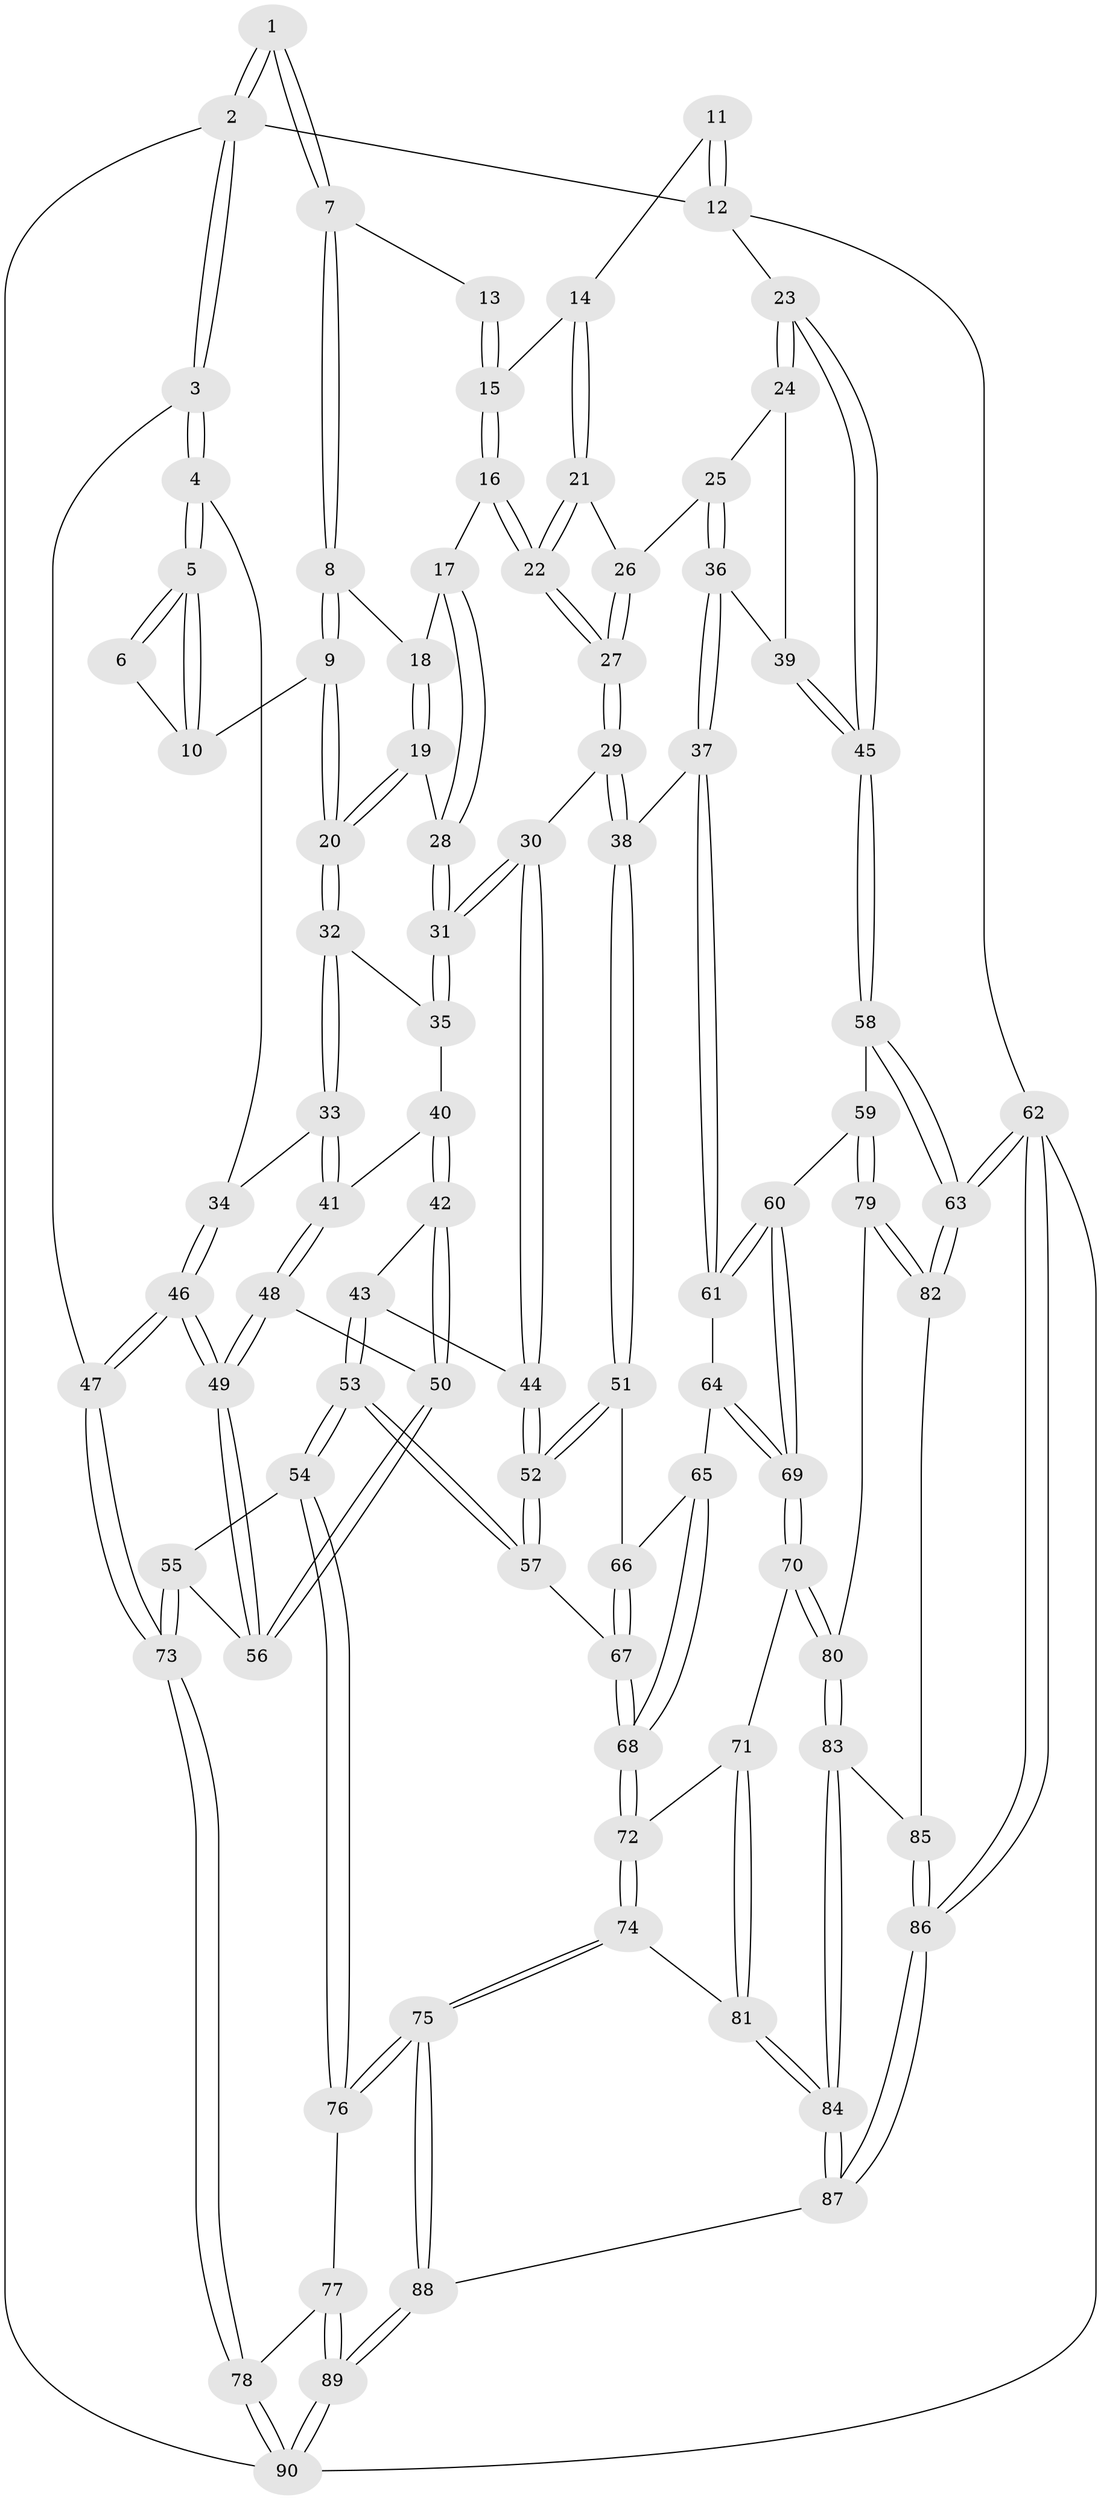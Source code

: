 // Generated by graph-tools (version 1.1) at 2025/27/03/09/25 03:27:17]
// undirected, 90 vertices, 222 edges
graph export_dot {
graph [start="1"]
  node [color=gray90,style=filled];
  1 [pos="+0.25694396937222047+0"];
  2 [pos="+0+0"];
  3 [pos="+0+0.19253428471898695"];
  4 [pos="+0.0770962146701296+0.19797998189265079"];
  5 [pos="+0.0996042274742077+0.18616701607448846"];
  6 [pos="+0.19238703204818092+0"];
  7 [pos="+0.30970860394171096+0"];
  8 [pos="+0.3521099832137247+0"];
  9 [pos="+0.2395378148382123+0.17649592656654334"];
  10 [pos="+0.2235453594478608+0.17601217082120213"];
  11 [pos="+0.9554605390094322+0"];
  12 [pos="+1+0"];
  13 [pos="+0.657254025125694+0"];
  14 [pos="+0.7949780361439169+0.11042225910407648"];
  15 [pos="+0.637305131968439+0"];
  16 [pos="+0.5818071901045972+0.12320395189539242"];
  17 [pos="+0.5697306599567759+0.12635435402292133"];
  18 [pos="+0.3552033510691278+0"];
  19 [pos="+0.39869338880548677+0.1736110459790339"];
  20 [pos="+0.31052257807542416+0.22911469084573194"];
  21 [pos="+0.7950079359181668+0.12685026174638017"];
  22 [pos="+0.625857129744015+0.1513618807300744"];
  23 [pos="+1+0.03440961729837753"];
  24 [pos="+0.9227484057118316+0.19832799848075883"];
  25 [pos="+0.8880701142158379+0.20319979945060357"];
  26 [pos="+0.8063733763870709+0.14371515921721273"];
  27 [pos="+0.6837410529740704+0.2953916996964007"];
  28 [pos="+0.49841387260655096+0.19739934503895656"];
  29 [pos="+0.6848524471826057+0.3398359834827177"];
  30 [pos="+0.5219320733081111+0.35221159401995594"];
  31 [pos="+0.5060119371997177+0.315547880336383"];
  32 [pos="+0.3107098045896844+0.2314568333795238"];
  33 [pos="+0.23328703685905597+0.3507801115821195"];
  34 [pos="+0.16651731724021904+0.3404410666897377"];
  35 [pos="+0.3516498035319013+0.28585623930942977"];
  36 [pos="+0.7930298519197634+0.39028068027259244"];
  37 [pos="+0.7791317900439533+0.4066827332712507"];
  38 [pos="+0.7639138580137922+0.40423994107851424"];
  39 [pos="+0.9603051910197274+0.3463405911359514"];
  40 [pos="+0.35378644640764384+0.3455140887789029"];
  41 [pos="+0.2547129626558569+0.38102224368264703"];
  42 [pos="+0.4101884566263611+0.42834084578274007"];
  43 [pos="+0.425128469970342+0.42989255156404843"];
  44 [pos="+0.5115405612020728+0.3717117025372674"];
  45 [pos="+1+0.45862729549205755"];
  46 [pos="+0+0.6631744329937865"];
  47 [pos="+0+0.6954259610230541"];
  48 [pos="+0.27108872367656056+0.4399234946834256"];
  49 [pos="+0.0787570626164431+0.6101193253904165"];
  50 [pos="+0.33065967734605856+0.45814848016226856"];
  51 [pos="+0.670362116661152+0.4966316854591978"];
  52 [pos="+0.5838887080265788+0.5285326424128928"];
  53 [pos="+0.4663975579708578+0.6247623915402821"];
  54 [pos="+0.4504189693394774+0.6382527971964318"];
  55 [pos="+0.4120451513806064+0.6234115193775583"];
  56 [pos="+0.33066595853817043+0.5598746763095965"];
  57 [pos="+0.5391151132317933+0.6092255602161801"];
  58 [pos="+1+0.5707145423327846"];
  59 [pos="+1+0.5837856038570506"];
  60 [pos="+1+0.5785428150737875"];
  61 [pos="+0.8054482906387772+0.4401707668836705"];
  62 [pos="+1+1"];
  63 [pos="+1+1"];
  64 [pos="+0.7581776339704269+0.6030978755697857"];
  65 [pos="+0.7287397690008374+0.5960940361361234"];
  66 [pos="+0.6913981782572978+0.5780312716560043"];
  67 [pos="+0.6160205347670696+0.6598789749488554"];
  68 [pos="+0.6300604696080757+0.6766980597466777"];
  69 [pos="+0.7939651936467035+0.7013358907147553"];
  70 [pos="+0.7682925643647385+0.7420126631956497"];
  71 [pos="+0.7021041907172497+0.740530225362391"];
  72 [pos="+0.6704755599484912+0.7347108621717385"];
  73 [pos="+0+0.729978412967763"];
  74 [pos="+0.59446535750116+0.8038689918589814"];
  75 [pos="+0.4670587611224415+0.8480331778041696"];
  76 [pos="+0.4135359200208663+0.8058426772789543"];
  77 [pos="+0.3002501850068299+0.8282268473882419"];
  78 [pos="+0+0.7910562353723778"];
  79 [pos="+0.9024150004235557+0.8434853045315712"];
  80 [pos="+0.7918201714425167+0.7856728330798645"];
  81 [pos="+0.6710130917969576+0.918986817618385"];
  82 [pos="+0.9143441525464575+0.8648106162747584"];
  83 [pos="+0.7575240630937088+0.8894127003293438"];
  84 [pos="+0.7007868833914543+1"];
  85 [pos="+0.8790909232017436+0.9181038087261332"];
  86 [pos="+0.7434313211436197+1"];
  87 [pos="+0.6806152921977546+1"];
  88 [pos="+0.566250603587118+1"];
  89 [pos="+0.38469162541927543+1"];
  90 [pos="+0+1"];
  1 -- 2;
  1 -- 2;
  1 -- 7;
  1 -- 7;
  2 -- 3;
  2 -- 3;
  2 -- 12;
  2 -- 90;
  3 -- 4;
  3 -- 4;
  3 -- 47;
  4 -- 5;
  4 -- 5;
  4 -- 34;
  5 -- 6;
  5 -- 6;
  5 -- 10;
  5 -- 10;
  6 -- 10;
  7 -- 8;
  7 -- 8;
  7 -- 13;
  8 -- 9;
  8 -- 9;
  8 -- 18;
  9 -- 10;
  9 -- 20;
  9 -- 20;
  11 -- 12;
  11 -- 12;
  11 -- 14;
  12 -- 23;
  12 -- 62;
  13 -- 15;
  13 -- 15;
  14 -- 15;
  14 -- 21;
  14 -- 21;
  15 -- 16;
  15 -- 16;
  16 -- 17;
  16 -- 22;
  16 -- 22;
  17 -- 18;
  17 -- 28;
  17 -- 28;
  18 -- 19;
  18 -- 19;
  19 -- 20;
  19 -- 20;
  19 -- 28;
  20 -- 32;
  20 -- 32;
  21 -- 22;
  21 -- 22;
  21 -- 26;
  22 -- 27;
  22 -- 27;
  23 -- 24;
  23 -- 24;
  23 -- 45;
  23 -- 45;
  24 -- 25;
  24 -- 39;
  25 -- 26;
  25 -- 36;
  25 -- 36;
  26 -- 27;
  26 -- 27;
  27 -- 29;
  27 -- 29;
  28 -- 31;
  28 -- 31;
  29 -- 30;
  29 -- 38;
  29 -- 38;
  30 -- 31;
  30 -- 31;
  30 -- 44;
  30 -- 44;
  31 -- 35;
  31 -- 35;
  32 -- 33;
  32 -- 33;
  32 -- 35;
  33 -- 34;
  33 -- 41;
  33 -- 41;
  34 -- 46;
  34 -- 46;
  35 -- 40;
  36 -- 37;
  36 -- 37;
  36 -- 39;
  37 -- 38;
  37 -- 61;
  37 -- 61;
  38 -- 51;
  38 -- 51;
  39 -- 45;
  39 -- 45;
  40 -- 41;
  40 -- 42;
  40 -- 42;
  41 -- 48;
  41 -- 48;
  42 -- 43;
  42 -- 50;
  42 -- 50;
  43 -- 44;
  43 -- 53;
  43 -- 53;
  44 -- 52;
  44 -- 52;
  45 -- 58;
  45 -- 58;
  46 -- 47;
  46 -- 47;
  46 -- 49;
  46 -- 49;
  47 -- 73;
  47 -- 73;
  48 -- 49;
  48 -- 49;
  48 -- 50;
  49 -- 56;
  49 -- 56;
  50 -- 56;
  50 -- 56;
  51 -- 52;
  51 -- 52;
  51 -- 66;
  52 -- 57;
  52 -- 57;
  53 -- 54;
  53 -- 54;
  53 -- 57;
  53 -- 57;
  54 -- 55;
  54 -- 76;
  54 -- 76;
  55 -- 56;
  55 -- 73;
  55 -- 73;
  57 -- 67;
  58 -- 59;
  58 -- 63;
  58 -- 63;
  59 -- 60;
  59 -- 79;
  59 -- 79;
  60 -- 61;
  60 -- 61;
  60 -- 69;
  60 -- 69;
  61 -- 64;
  62 -- 63;
  62 -- 63;
  62 -- 86;
  62 -- 86;
  62 -- 90;
  63 -- 82;
  63 -- 82;
  64 -- 65;
  64 -- 69;
  64 -- 69;
  65 -- 66;
  65 -- 68;
  65 -- 68;
  66 -- 67;
  66 -- 67;
  67 -- 68;
  67 -- 68;
  68 -- 72;
  68 -- 72;
  69 -- 70;
  69 -- 70;
  70 -- 71;
  70 -- 80;
  70 -- 80;
  71 -- 72;
  71 -- 81;
  71 -- 81;
  72 -- 74;
  72 -- 74;
  73 -- 78;
  73 -- 78;
  74 -- 75;
  74 -- 75;
  74 -- 81;
  75 -- 76;
  75 -- 76;
  75 -- 88;
  75 -- 88;
  76 -- 77;
  77 -- 78;
  77 -- 89;
  77 -- 89;
  78 -- 90;
  78 -- 90;
  79 -- 80;
  79 -- 82;
  79 -- 82;
  80 -- 83;
  80 -- 83;
  81 -- 84;
  81 -- 84;
  82 -- 85;
  83 -- 84;
  83 -- 84;
  83 -- 85;
  84 -- 87;
  84 -- 87;
  85 -- 86;
  85 -- 86;
  86 -- 87;
  86 -- 87;
  87 -- 88;
  88 -- 89;
  88 -- 89;
  89 -- 90;
  89 -- 90;
}
